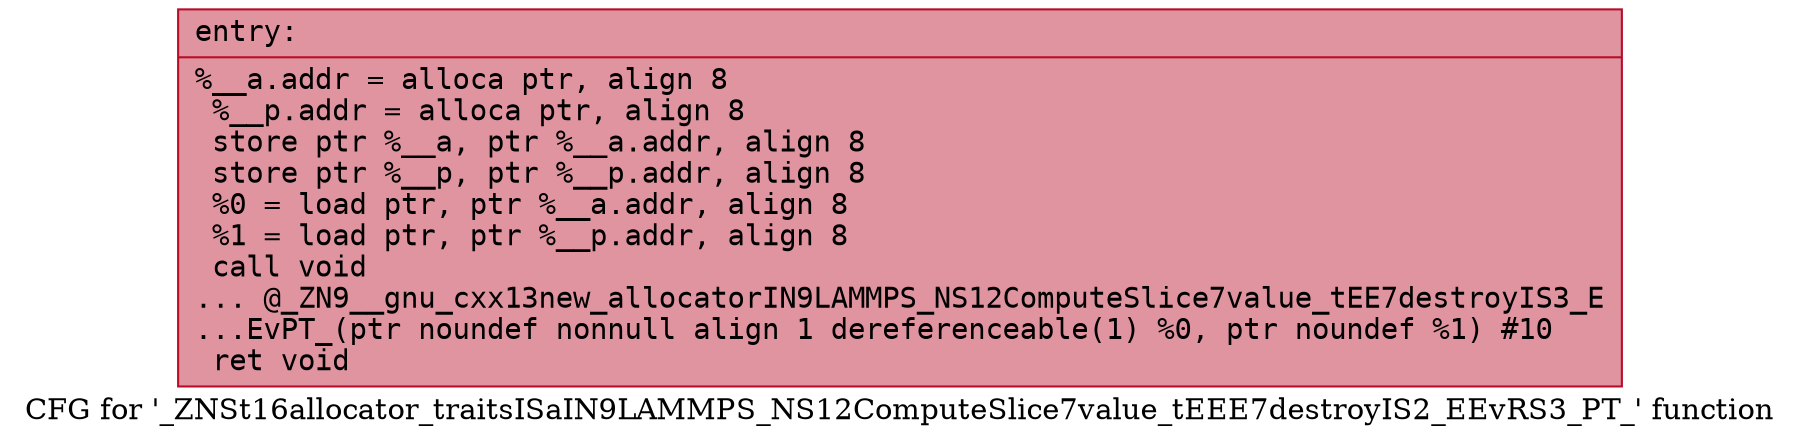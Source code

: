 digraph "CFG for '_ZNSt16allocator_traitsISaIN9LAMMPS_NS12ComputeSlice7value_tEEE7destroyIS2_EEvRS3_PT_' function" {
	label="CFG for '_ZNSt16allocator_traitsISaIN9LAMMPS_NS12ComputeSlice7value_tEEE7destroyIS2_EEvRS3_PT_' function";

	Node0x5581047917a0 [shape=record,color="#b70d28ff", style=filled, fillcolor="#b70d2870" fontname="Courier",label="{entry:\l|  %__a.addr = alloca ptr, align 8\l  %__p.addr = alloca ptr, align 8\l  store ptr %__a, ptr %__a.addr, align 8\l  store ptr %__p, ptr %__p.addr, align 8\l  %0 = load ptr, ptr %__a.addr, align 8\l  %1 = load ptr, ptr %__p.addr, align 8\l  call void\l... @_ZN9__gnu_cxx13new_allocatorIN9LAMMPS_NS12ComputeSlice7value_tEE7destroyIS3_E\l...EvPT_(ptr noundef nonnull align 1 dereferenceable(1) %0, ptr noundef %1) #10\l  ret void\l}"];
}
